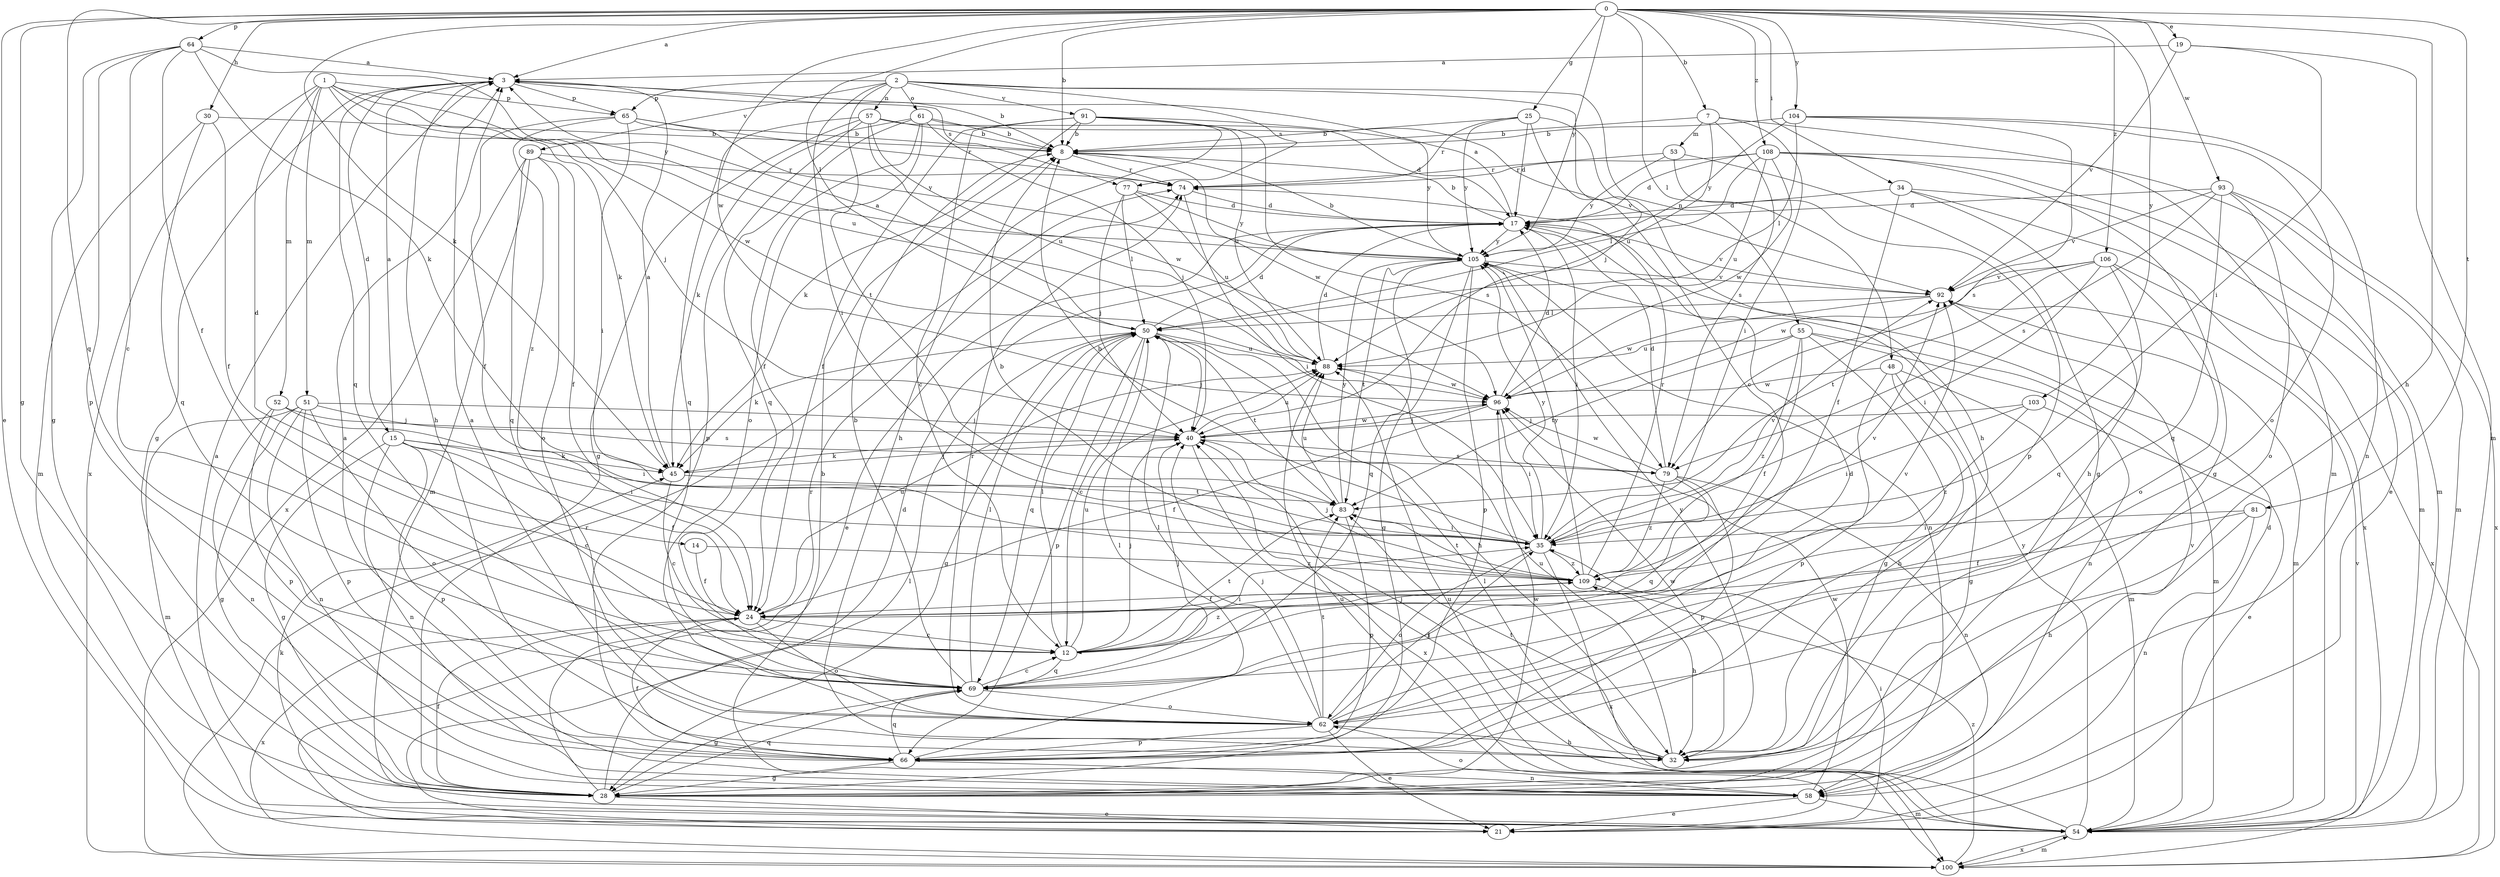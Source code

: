 strict digraph  {
0;
1;
2;
3;
7;
8;
12;
14;
15;
17;
19;
21;
24;
25;
28;
30;
32;
34;
35;
40;
45;
48;
50;
51;
52;
53;
54;
55;
57;
58;
61;
62;
64;
65;
66;
69;
74;
77;
79;
81;
83;
88;
89;
91;
92;
93;
96;
100;
103;
104;
105;
106;
108;
109;
0 -> 3  [label=a];
0 -> 7  [label=b];
0 -> 8  [label=b];
0 -> 19  [label=e];
0 -> 21  [label=e];
0 -> 25  [label=g];
0 -> 28  [label=g];
0 -> 30  [label=h];
0 -> 32  [label=h];
0 -> 34  [label=i];
0 -> 45  [label=k];
0 -> 48  [label=l];
0 -> 50  [label=l];
0 -> 64  [label=p];
0 -> 69  [label=q];
0 -> 81  [label=t];
0 -> 93  [label=w];
0 -> 96  [label=w];
0 -> 103  [label=y];
0 -> 104  [label=y];
0 -> 105  [label=y];
0 -> 106  [label=z];
0 -> 108  [label=z];
1 -> 14  [label=d];
1 -> 40  [label=j];
1 -> 45  [label=k];
1 -> 51  [label=m];
1 -> 52  [label=m];
1 -> 65  [label=p];
1 -> 88  [label=u];
1 -> 96  [label=w];
1 -> 100  [label=x];
2 -> 35  [label=i];
2 -> 40  [label=j];
2 -> 55  [label=n];
2 -> 57  [label=n];
2 -> 61  [label=o];
2 -> 65  [label=p];
2 -> 77  [label=s];
2 -> 83  [label=t];
2 -> 89  [label=v];
2 -> 91  [label=v];
3 -> 8  [label=b];
3 -> 15  [label=d];
3 -> 28  [label=g];
3 -> 32  [label=h];
3 -> 65  [label=p];
3 -> 69  [label=q];
3 -> 77  [label=s];
7 -> 8  [label=b];
7 -> 35  [label=i];
7 -> 53  [label=m];
7 -> 54  [label=m];
7 -> 79  [label=s];
7 -> 88  [label=u];
8 -> 74  [label=r];
8 -> 96  [label=w];
12 -> 35  [label=i];
12 -> 40  [label=j];
12 -> 50  [label=l];
12 -> 69  [label=q];
12 -> 83  [label=t];
12 -> 88  [label=u];
12 -> 92  [label=v];
12 -> 109  [label=z];
14 -> 24  [label=f];
14 -> 109  [label=z];
15 -> 3  [label=a];
15 -> 12  [label=c];
15 -> 24  [label=f];
15 -> 28  [label=g];
15 -> 35  [label=i];
15 -> 45  [label=k];
15 -> 58  [label=n];
15 -> 66  [label=p];
17 -> 3  [label=a];
17 -> 8  [label=b];
17 -> 21  [label=e];
17 -> 35  [label=i];
17 -> 92  [label=v];
17 -> 105  [label=y];
19 -> 3  [label=a];
19 -> 35  [label=i];
19 -> 54  [label=m];
19 -> 92  [label=v];
21 -> 35  [label=i];
21 -> 50  [label=l];
21 -> 88  [label=u];
24 -> 12  [label=c];
24 -> 62  [label=o];
24 -> 88  [label=u];
24 -> 100  [label=x];
25 -> 8  [label=b];
25 -> 12  [label=c];
25 -> 17  [label=d];
25 -> 32  [label=h];
25 -> 74  [label=r];
25 -> 105  [label=y];
28 -> 17  [label=d];
28 -> 21  [label=e];
28 -> 24  [label=f];
28 -> 69  [label=q];
28 -> 74  [label=r];
28 -> 92  [label=v];
28 -> 96  [label=w];
30 -> 8  [label=b];
30 -> 24  [label=f];
30 -> 54  [label=m];
30 -> 69  [label=q];
32 -> 3  [label=a];
32 -> 40  [label=j];
32 -> 83  [label=t];
32 -> 88  [label=u];
32 -> 96  [label=w];
32 -> 105  [label=y];
34 -> 17  [label=d];
34 -> 24  [label=f];
34 -> 32  [label=h];
34 -> 54  [label=m];
34 -> 100  [label=x];
35 -> 8  [label=b];
35 -> 62  [label=o];
35 -> 92  [label=v];
35 -> 100  [label=x];
35 -> 105  [label=y];
35 -> 109  [label=z];
40 -> 45  [label=k];
40 -> 79  [label=s];
40 -> 88  [label=u];
40 -> 96  [label=w];
40 -> 100  [label=x];
45 -> 3  [label=a];
45 -> 12  [label=c];
45 -> 40  [label=j];
45 -> 83  [label=t];
48 -> 28  [label=g];
48 -> 32  [label=h];
48 -> 54  [label=m];
48 -> 66  [label=p];
48 -> 96  [label=w];
50 -> 3  [label=a];
50 -> 12  [label=c];
50 -> 17  [label=d];
50 -> 28  [label=g];
50 -> 32  [label=h];
50 -> 40  [label=j];
50 -> 45  [label=k];
50 -> 66  [label=p];
50 -> 69  [label=q];
50 -> 83  [label=t];
50 -> 88  [label=u];
51 -> 28  [label=g];
51 -> 40  [label=j];
51 -> 54  [label=m];
51 -> 58  [label=n];
51 -> 62  [label=o];
51 -> 66  [label=p];
51 -> 79  [label=s];
52 -> 35  [label=i];
52 -> 40  [label=j];
52 -> 58  [label=n];
52 -> 66  [label=p];
53 -> 28  [label=g];
53 -> 66  [label=p];
53 -> 74  [label=r];
53 -> 105  [label=y];
54 -> 3  [label=a];
54 -> 17  [label=d];
54 -> 40  [label=j];
54 -> 45  [label=k];
54 -> 50  [label=l];
54 -> 88  [label=u];
54 -> 92  [label=v];
54 -> 100  [label=x];
54 -> 105  [label=y];
55 -> 24  [label=f];
55 -> 28  [label=g];
55 -> 54  [label=m];
55 -> 58  [label=n];
55 -> 83  [label=t];
55 -> 88  [label=u];
55 -> 109  [label=z];
57 -> 8  [label=b];
57 -> 17  [label=d];
57 -> 28  [label=g];
57 -> 66  [label=p];
57 -> 69  [label=q];
57 -> 88  [label=u];
57 -> 96  [label=w];
58 -> 3  [label=a];
58 -> 8  [label=b];
58 -> 21  [label=e];
58 -> 54  [label=m];
58 -> 62  [label=o];
58 -> 96  [label=w];
61 -> 8  [label=b];
61 -> 24  [label=f];
61 -> 40  [label=j];
61 -> 45  [label=k];
61 -> 62  [label=o];
61 -> 69  [label=q];
61 -> 92  [label=v];
62 -> 17  [label=d];
62 -> 21  [label=e];
62 -> 32  [label=h];
62 -> 35  [label=i];
62 -> 40  [label=j];
62 -> 50  [label=l];
62 -> 66  [label=p];
62 -> 74  [label=r];
62 -> 83  [label=t];
64 -> 3  [label=a];
64 -> 12  [label=c];
64 -> 24  [label=f];
64 -> 28  [label=g];
64 -> 45  [label=k];
64 -> 66  [label=p];
64 -> 105  [label=y];
65 -> 8  [label=b];
65 -> 24  [label=f];
65 -> 35  [label=i];
65 -> 74  [label=r];
65 -> 105  [label=y];
65 -> 109  [label=z];
66 -> 24  [label=f];
66 -> 28  [label=g];
66 -> 50  [label=l];
66 -> 58  [label=n];
66 -> 69  [label=q];
69 -> 8  [label=b];
69 -> 12  [label=c];
69 -> 28  [label=g];
69 -> 40  [label=j];
69 -> 50  [label=l];
69 -> 62  [label=o];
74 -> 17  [label=d];
74 -> 35  [label=i];
77 -> 17  [label=d];
77 -> 40  [label=j];
77 -> 50  [label=l];
77 -> 88  [label=u];
77 -> 105  [label=y];
79 -> 17  [label=d];
79 -> 58  [label=n];
79 -> 66  [label=p];
79 -> 69  [label=q];
79 -> 96  [label=w];
79 -> 109  [label=z];
81 -> 24  [label=f];
81 -> 32  [label=h];
81 -> 35  [label=i];
81 -> 58  [label=n];
83 -> 35  [label=i];
83 -> 66  [label=p];
83 -> 88  [label=u];
83 -> 105  [label=y];
88 -> 17  [label=d];
88 -> 96  [label=w];
89 -> 24  [label=f];
89 -> 54  [label=m];
89 -> 62  [label=o];
89 -> 69  [label=q];
89 -> 74  [label=r];
89 -> 100  [label=x];
91 -> 8  [label=b];
91 -> 12  [label=c];
91 -> 24  [label=f];
91 -> 32  [label=h];
91 -> 45  [label=k];
91 -> 79  [label=s];
91 -> 88  [label=u];
91 -> 105  [label=y];
92 -> 50  [label=l];
92 -> 54  [label=m];
92 -> 96  [label=w];
93 -> 17  [label=d];
93 -> 54  [label=m];
93 -> 62  [label=o];
93 -> 69  [label=q];
93 -> 79  [label=s];
93 -> 92  [label=v];
93 -> 100  [label=x];
96 -> 17  [label=d];
96 -> 24  [label=f];
96 -> 35  [label=i];
96 -> 40  [label=j];
100 -> 54  [label=m];
100 -> 74  [label=r];
100 -> 109  [label=z];
103 -> 21  [label=e];
103 -> 35  [label=i];
103 -> 40  [label=j];
103 -> 109  [label=z];
104 -> 8  [label=b];
104 -> 50  [label=l];
104 -> 58  [label=n];
104 -> 62  [label=o];
104 -> 79  [label=s];
104 -> 105  [label=y];
105 -> 8  [label=b];
105 -> 28  [label=g];
105 -> 58  [label=n];
105 -> 66  [label=p];
105 -> 69  [label=q];
105 -> 83  [label=t];
105 -> 92  [label=v];
106 -> 35  [label=i];
106 -> 62  [label=o];
106 -> 69  [label=q];
106 -> 83  [label=t];
106 -> 92  [label=v];
106 -> 96  [label=w];
106 -> 100  [label=x];
108 -> 17  [label=d];
108 -> 21  [label=e];
108 -> 28  [label=g];
108 -> 50  [label=l];
108 -> 54  [label=m];
108 -> 74  [label=r];
108 -> 88  [label=u];
108 -> 96  [label=w];
109 -> 8  [label=b];
109 -> 24  [label=f];
109 -> 32  [label=h];
109 -> 40  [label=j];
109 -> 74  [label=r];
109 -> 83  [label=t];
109 -> 92  [label=v];
109 -> 105  [label=y];
}

